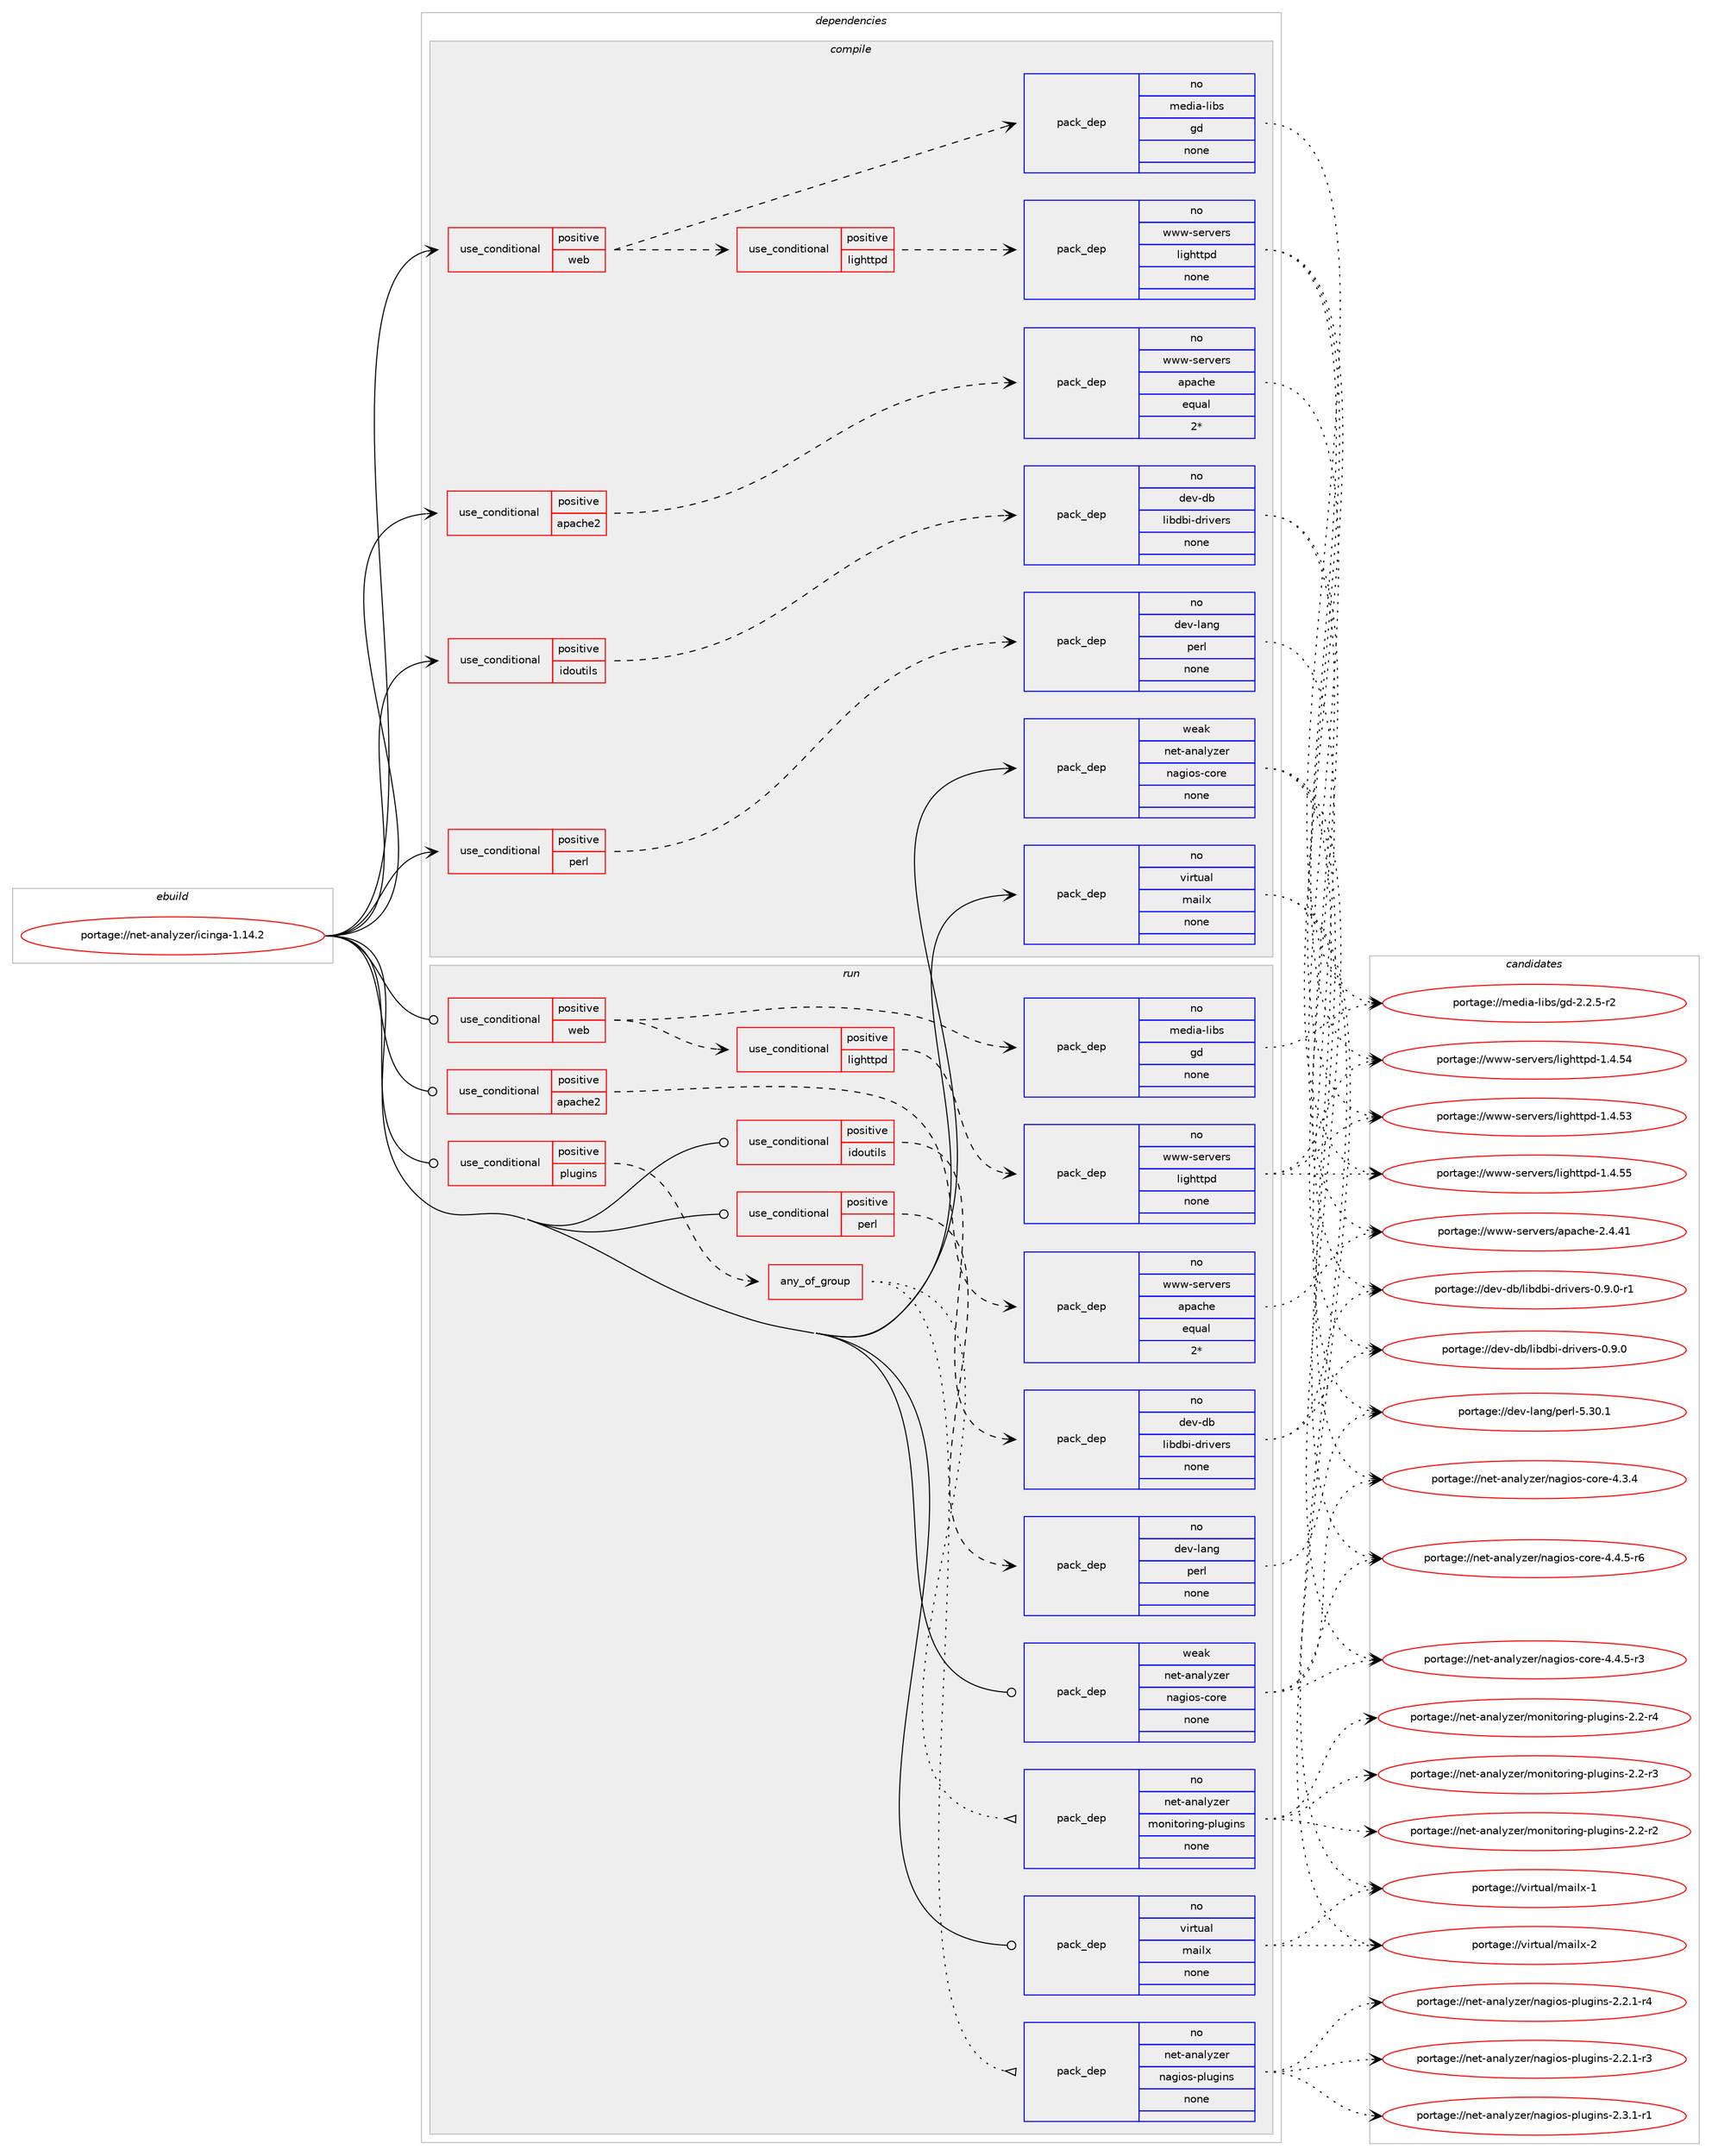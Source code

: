 digraph prolog {

# *************
# Graph options
# *************

newrank=true;
concentrate=true;
compound=true;
graph [rankdir=LR,fontname=Helvetica,fontsize=10,ranksep=1.5];#, ranksep=2.5, nodesep=0.2];
edge  [arrowhead=vee];
node  [fontname=Helvetica,fontsize=10];

# **********
# The ebuild
# **********

subgraph cluster_leftcol {
color=gray;
rank=same;
label=<<i>ebuild</i>>;
id [label="portage://net-analyzer/icinga-1.14.2", color=red, width=4, href="../net-analyzer/icinga-1.14.2.svg"];
}

# ****************
# The dependencies
# ****************

subgraph cluster_midcol {
color=gray;
label=<<i>dependencies</i>>;
subgraph cluster_compile {
fillcolor="#eeeeee";
style=filled;
label=<<i>compile</i>>;
subgraph cond36320 {
dependency160962 [label=<<TABLE BORDER="0" CELLBORDER="1" CELLSPACING="0" CELLPADDING="4"><TR><TD ROWSPAN="3" CELLPADDING="10">use_conditional</TD></TR><TR><TD>positive</TD></TR><TR><TD>apache2</TD></TR></TABLE>>, shape=none, color=red];
subgraph pack122024 {
dependency160963 [label=<<TABLE BORDER="0" CELLBORDER="1" CELLSPACING="0" CELLPADDING="4" WIDTH="220"><TR><TD ROWSPAN="6" CELLPADDING="30">pack_dep</TD></TR><TR><TD WIDTH="110">no</TD></TR><TR><TD>www-servers</TD></TR><TR><TD>apache</TD></TR><TR><TD>equal</TD></TR><TR><TD>2*</TD></TR></TABLE>>, shape=none, color=blue];
}
dependency160962:e -> dependency160963:w [weight=20,style="dashed",arrowhead="vee"];
}
id:e -> dependency160962:w [weight=20,style="solid",arrowhead="vee"];
subgraph cond36321 {
dependency160964 [label=<<TABLE BORDER="0" CELLBORDER="1" CELLSPACING="0" CELLPADDING="4"><TR><TD ROWSPAN="3" CELLPADDING="10">use_conditional</TD></TR><TR><TD>positive</TD></TR><TR><TD>idoutils</TD></TR></TABLE>>, shape=none, color=red];
subgraph pack122025 {
dependency160965 [label=<<TABLE BORDER="0" CELLBORDER="1" CELLSPACING="0" CELLPADDING="4" WIDTH="220"><TR><TD ROWSPAN="6" CELLPADDING="30">pack_dep</TD></TR><TR><TD WIDTH="110">no</TD></TR><TR><TD>dev-db</TD></TR><TR><TD>libdbi-drivers</TD></TR><TR><TD>none</TD></TR><TR><TD></TD></TR></TABLE>>, shape=none, color=blue];
}
dependency160964:e -> dependency160965:w [weight=20,style="dashed",arrowhead="vee"];
}
id:e -> dependency160964:w [weight=20,style="solid",arrowhead="vee"];
subgraph cond36322 {
dependency160966 [label=<<TABLE BORDER="0" CELLBORDER="1" CELLSPACING="0" CELLPADDING="4"><TR><TD ROWSPAN="3" CELLPADDING="10">use_conditional</TD></TR><TR><TD>positive</TD></TR><TR><TD>perl</TD></TR></TABLE>>, shape=none, color=red];
subgraph pack122026 {
dependency160967 [label=<<TABLE BORDER="0" CELLBORDER="1" CELLSPACING="0" CELLPADDING="4" WIDTH="220"><TR><TD ROWSPAN="6" CELLPADDING="30">pack_dep</TD></TR><TR><TD WIDTH="110">no</TD></TR><TR><TD>dev-lang</TD></TR><TR><TD>perl</TD></TR><TR><TD>none</TD></TR><TR><TD></TD></TR></TABLE>>, shape=none, color=blue];
}
dependency160966:e -> dependency160967:w [weight=20,style="dashed",arrowhead="vee"];
}
id:e -> dependency160966:w [weight=20,style="solid",arrowhead="vee"];
subgraph cond36323 {
dependency160968 [label=<<TABLE BORDER="0" CELLBORDER="1" CELLSPACING="0" CELLPADDING="4"><TR><TD ROWSPAN="3" CELLPADDING="10">use_conditional</TD></TR><TR><TD>positive</TD></TR><TR><TD>web</TD></TR></TABLE>>, shape=none, color=red];
subgraph pack122027 {
dependency160969 [label=<<TABLE BORDER="0" CELLBORDER="1" CELLSPACING="0" CELLPADDING="4" WIDTH="220"><TR><TD ROWSPAN="6" CELLPADDING="30">pack_dep</TD></TR><TR><TD WIDTH="110">no</TD></TR><TR><TD>media-libs</TD></TR><TR><TD>gd</TD></TR><TR><TD>none</TD></TR><TR><TD></TD></TR></TABLE>>, shape=none, color=blue];
}
dependency160968:e -> dependency160969:w [weight=20,style="dashed",arrowhead="vee"];
subgraph cond36324 {
dependency160970 [label=<<TABLE BORDER="0" CELLBORDER="1" CELLSPACING="0" CELLPADDING="4"><TR><TD ROWSPAN="3" CELLPADDING="10">use_conditional</TD></TR><TR><TD>positive</TD></TR><TR><TD>lighttpd</TD></TR></TABLE>>, shape=none, color=red];
subgraph pack122028 {
dependency160971 [label=<<TABLE BORDER="0" CELLBORDER="1" CELLSPACING="0" CELLPADDING="4" WIDTH="220"><TR><TD ROWSPAN="6" CELLPADDING="30">pack_dep</TD></TR><TR><TD WIDTH="110">no</TD></TR><TR><TD>www-servers</TD></TR><TR><TD>lighttpd</TD></TR><TR><TD>none</TD></TR><TR><TD></TD></TR></TABLE>>, shape=none, color=blue];
}
dependency160970:e -> dependency160971:w [weight=20,style="dashed",arrowhead="vee"];
}
dependency160968:e -> dependency160970:w [weight=20,style="dashed",arrowhead="vee"];
}
id:e -> dependency160968:w [weight=20,style="solid",arrowhead="vee"];
subgraph pack122029 {
dependency160972 [label=<<TABLE BORDER="0" CELLBORDER="1" CELLSPACING="0" CELLPADDING="4" WIDTH="220"><TR><TD ROWSPAN="6" CELLPADDING="30">pack_dep</TD></TR><TR><TD WIDTH="110">no</TD></TR><TR><TD>virtual</TD></TR><TR><TD>mailx</TD></TR><TR><TD>none</TD></TR><TR><TD></TD></TR></TABLE>>, shape=none, color=blue];
}
id:e -> dependency160972:w [weight=20,style="solid",arrowhead="vee"];
subgraph pack122030 {
dependency160973 [label=<<TABLE BORDER="0" CELLBORDER="1" CELLSPACING="0" CELLPADDING="4" WIDTH="220"><TR><TD ROWSPAN="6" CELLPADDING="30">pack_dep</TD></TR><TR><TD WIDTH="110">weak</TD></TR><TR><TD>net-analyzer</TD></TR><TR><TD>nagios-core</TD></TR><TR><TD>none</TD></TR><TR><TD></TD></TR></TABLE>>, shape=none, color=blue];
}
id:e -> dependency160973:w [weight=20,style="solid",arrowhead="vee"];
}
subgraph cluster_compileandrun {
fillcolor="#eeeeee";
style=filled;
label=<<i>compile and run</i>>;
}
subgraph cluster_run {
fillcolor="#eeeeee";
style=filled;
label=<<i>run</i>>;
subgraph cond36325 {
dependency160974 [label=<<TABLE BORDER="0" CELLBORDER="1" CELLSPACING="0" CELLPADDING="4"><TR><TD ROWSPAN="3" CELLPADDING="10">use_conditional</TD></TR><TR><TD>positive</TD></TR><TR><TD>apache2</TD></TR></TABLE>>, shape=none, color=red];
subgraph pack122031 {
dependency160975 [label=<<TABLE BORDER="0" CELLBORDER="1" CELLSPACING="0" CELLPADDING="4" WIDTH="220"><TR><TD ROWSPAN="6" CELLPADDING="30">pack_dep</TD></TR><TR><TD WIDTH="110">no</TD></TR><TR><TD>www-servers</TD></TR><TR><TD>apache</TD></TR><TR><TD>equal</TD></TR><TR><TD>2*</TD></TR></TABLE>>, shape=none, color=blue];
}
dependency160974:e -> dependency160975:w [weight=20,style="dashed",arrowhead="vee"];
}
id:e -> dependency160974:w [weight=20,style="solid",arrowhead="odot"];
subgraph cond36326 {
dependency160976 [label=<<TABLE BORDER="0" CELLBORDER="1" CELLSPACING="0" CELLPADDING="4"><TR><TD ROWSPAN="3" CELLPADDING="10">use_conditional</TD></TR><TR><TD>positive</TD></TR><TR><TD>idoutils</TD></TR></TABLE>>, shape=none, color=red];
subgraph pack122032 {
dependency160977 [label=<<TABLE BORDER="0" CELLBORDER="1" CELLSPACING="0" CELLPADDING="4" WIDTH="220"><TR><TD ROWSPAN="6" CELLPADDING="30">pack_dep</TD></TR><TR><TD WIDTH="110">no</TD></TR><TR><TD>dev-db</TD></TR><TR><TD>libdbi-drivers</TD></TR><TR><TD>none</TD></TR><TR><TD></TD></TR></TABLE>>, shape=none, color=blue];
}
dependency160976:e -> dependency160977:w [weight=20,style="dashed",arrowhead="vee"];
}
id:e -> dependency160976:w [weight=20,style="solid",arrowhead="odot"];
subgraph cond36327 {
dependency160978 [label=<<TABLE BORDER="0" CELLBORDER="1" CELLSPACING="0" CELLPADDING="4"><TR><TD ROWSPAN="3" CELLPADDING="10">use_conditional</TD></TR><TR><TD>positive</TD></TR><TR><TD>perl</TD></TR></TABLE>>, shape=none, color=red];
subgraph pack122033 {
dependency160979 [label=<<TABLE BORDER="0" CELLBORDER="1" CELLSPACING="0" CELLPADDING="4" WIDTH="220"><TR><TD ROWSPAN="6" CELLPADDING="30">pack_dep</TD></TR><TR><TD WIDTH="110">no</TD></TR><TR><TD>dev-lang</TD></TR><TR><TD>perl</TD></TR><TR><TD>none</TD></TR><TR><TD></TD></TR></TABLE>>, shape=none, color=blue];
}
dependency160978:e -> dependency160979:w [weight=20,style="dashed",arrowhead="vee"];
}
id:e -> dependency160978:w [weight=20,style="solid",arrowhead="odot"];
subgraph cond36328 {
dependency160980 [label=<<TABLE BORDER="0" CELLBORDER="1" CELLSPACING="0" CELLPADDING="4"><TR><TD ROWSPAN="3" CELLPADDING="10">use_conditional</TD></TR><TR><TD>positive</TD></TR><TR><TD>plugins</TD></TR></TABLE>>, shape=none, color=red];
subgraph any2466 {
dependency160981 [label=<<TABLE BORDER="0" CELLBORDER="1" CELLSPACING="0" CELLPADDING="4"><TR><TD CELLPADDING="10">any_of_group</TD></TR></TABLE>>, shape=none, color=red];subgraph pack122034 {
dependency160982 [label=<<TABLE BORDER="0" CELLBORDER="1" CELLSPACING="0" CELLPADDING="4" WIDTH="220"><TR><TD ROWSPAN="6" CELLPADDING="30">pack_dep</TD></TR><TR><TD WIDTH="110">no</TD></TR><TR><TD>net-analyzer</TD></TR><TR><TD>monitoring-plugins</TD></TR><TR><TD>none</TD></TR><TR><TD></TD></TR></TABLE>>, shape=none, color=blue];
}
dependency160981:e -> dependency160982:w [weight=20,style="dotted",arrowhead="oinv"];
subgraph pack122035 {
dependency160983 [label=<<TABLE BORDER="0" CELLBORDER="1" CELLSPACING="0" CELLPADDING="4" WIDTH="220"><TR><TD ROWSPAN="6" CELLPADDING="30">pack_dep</TD></TR><TR><TD WIDTH="110">no</TD></TR><TR><TD>net-analyzer</TD></TR><TR><TD>nagios-plugins</TD></TR><TR><TD>none</TD></TR><TR><TD></TD></TR></TABLE>>, shape=none, color=blue];
}
dependency160981:e -> dependency160983:w [weight=20,style="dotted",arrowhead="oinv"];
}
dependency160980:e -> dependency160981:w [weight=20,style="dashed",arrowhead="vee"];
}
id:e -> dependency160980:w [weight=20,style="solid",arrowhead="odot"];
subgraph cond36329 {
dependency160984 [label=<<TABLE BORDER="0" CELLBORDER="1" CELLSPACING="0" CELLPADDING="4"><TR><TD ROWSPAN="3" CELLPADDING="10">use_conditional</TD></TR><TR><TD>positive</TD></TR><TR><TD>web</TD></TR></TABLE>>, shape=none, color=red];
subgraph pack122036 {
dependency160985 [label=<<TABLE BORDER="0" CELLBORDER="1" CELLSPACING="0" CELLPADDING="4" WIDTH="220"><TR><TD ROWSPAN="6" CELLPADDING="30">pack_dep</TD></TR><TR><TD WIDTH="110">no</TD></TR><TR><TD>media-libs</TD></TR><TR><TD>gd</TD></TR><TR><TD>none</TD></TR><TR><TD></TD></TR></TABLE>>, shape=none, color=blue];
}
dependency160984:e -> dependency160985:w [weight=20,style="dashed",arrowhead="vee"];
subgraph cond36330 {
dependency160986 [label=<<TABLE BORDER="0" CELLBORDER="1" CELLSPACING="0" CELLPADDING="4"><TR><TD ROWSPAN="3" CELLPADDING="10">use_conditional</TD></TR><TR><TD>positive</TD></TR><TR><TD>lighttpd</TD></TR></TABLE>>, shape=none, color=red];
subgraph pack122037 {
dependency160987 [label=<<TABLE BORDER="0" CELLBORDER="1" CELLSPACING="0" CELLPADDING="4" WIDTH="220"><TR><TD ROWSPAN="6" CELLPADDING="30">pack_dep</TD></TR><TR><TD WIDTH="110">no</TD></TR><TR><TD>www-servers</TD></TR><TR><TD>lighttpd</TD></TR><TR><TD>none</TD></TR><TR><TD></TD></TR></TABLE>>, shape=none, color=blue];
}
dependency160986:e -> dependency160987:w [weight=20,style="dashed",arrowhead="vee"];
}
dependency160984:e -> dependency160986:w [weight=20,style="dashed",arrowhead="vee"];
}
id:e -> dependency160984:w [weight=20,style="solid",arrowhead="odot"];
subgraph pack122038 {
dependency160988 [label=<<TABLE BORDER="0" CELLBORDER="1" CELLSPACING="0" CELLPADDING="4" WIDTH="220"><TR><TD ROWSPAN="6" CELLPADDING="30">pack_dep</TD></TR><TR><TD WIDTH="110">no</TD></TR><TR><TD>virtual</TD></TR><TR><TD>mailx</TD></TR><TR><TD>none</TD></TR><TR><TD></TD></TR></TABLE>>, shape=none, color=blue];
}
id:e -> dependency160988:w [weight=20,style="solid",arrowhead="odot"];
subgraph pack122039 {
dependency160989 [label=<<TABLE BORDER="0" CELLBORDER="1" CELLSPACING="0" CELLPADDING="4" WIDTH="220"><TR><TD ROWSPAN="6" CELLPADDING="30">pack_dep</TD></TR><TR><TD WIDTH="110">weak</TD></TR><TR><TD>net-analyzer</TD></TR><TR><TD>nagios-core</TD></TR><TR><TD>none</TD></TR><TR><TD></TD></TR></TABLE>>, shape=none, color=blue];
}
id:e -> dependency160989:w [weight=20,style="solid",arrowhead="odot"];
}
}

# **************
# The candidates
# **************

subgraph cluster_choices {
rank=same;
color=gray;
label=<<i>candidates</i>>;

subgraph choice122024 {
color=black;
nodesep=1;
choice119119119451151011141181011141154797112979910410145504652465249 [label="portage://www-servers/apache-2.4.41", color=red, width=4,href="../www-servers/apache-2.4.41.svg"];
dependency160963:e -> choice119119119451151011141181011141154797112979910410145504652465249:w [style=dotted,weight="100"];
}
subgraph choice122025 {
color=black;
nodesep=1;
choice1001011184510098471081059810098105451001141051181011141154548465746484511449 [label="portage://dev-db/libdbi-drivers-0.9.0-r1", color=red, width=4,href="../dev-db/libdbi-drivers-0.9.0-r1.svg"];
choice100101118451009847108105981009810545100114105118101114115454846574648 [label="portage://dev-db/libdbi-drivers-0.9.0", color=red, width=4,href="../dev-db/libdbi-drivers-0.9.0.svg"];
dependency160965:e -> choice1001011184510098471081059810098105451001141051181011141154548465746484511449:w [style=dotted,weight="100"];
dependency160965:e -> choice100101118451009847108105981009810545100114105118101114115454846574648:w [style=dotted,weight="100"];
}
subgraph choice122026 {
color=black;
nodesep=1;
choice10010111845108971101034711210111410845534651484649 [label="portage://dev-lang/perl-5.30.1", color=red, width=4,href="../dev-lang/perl-5.30.1.svg"];
dependency160967:e -> choice10010111845108971101034711210111410845534651484649:w [style=dotted,weight="100"];
}
subgraph choice122027 {
color=black;
nodesep=1;
choice109101100105974510810598115471031004550465046534511450 [label="portage://media-libs/gd-2.2.5-r2", color=red, width=4,href="../media-libs/gd-2.2.5-r2.svg"];
dependency160969:e -> choice109101100105974510810598115471031004550465046534511450:w [style=dotted,weight="100"];
}
subgraph choice122028 {
color=black;
nodesep=1;
choice119119119451151011141181011141154710810510310411611611210045494652465353 [label="portage://www-servers/lighttpd-1.4.55", color=red, width=4,href="../www-servers/lighttpd-1.4.55.svg"];
choice119119119451151011141181011141154710810510310411611611210045494652465352 [label="portage://www-servers/lighttpd-1.4.54", color=red, width=4,href="../www-servers/lighttpd-1.4.54.svg"];
choice119119119451151011141181011141154710810510310411611611210045494652465351 [label="portage://www-servers/lighttpd-1.4.53", color=red, width=4,href="../www-servers/lighttpd-1.4.53.svg"];
dependency160971:e -> choice119119119451151011141181011141154710810510310411611611210045494652465353:w [style=dotted,weight="100"];
dependency160971:e -> choice119119119451151011141181011141154710810510310411611611210045494652465352:w [style=dotted,weight="100"];
dependency160971:e -> choice119119119451151011141181011141154710810510310411611611210045494652465351:w [style=dotted,weight="100"];
}
subgraph choice122029 {
color=black;
nodesep=1;
choice1181051141161179710847109971051081204550 [label="portage://virtual/mailx-2", color=red, width=4,href="../virtual/mailx-2.svg"];
choice1181051141161179710847109971051081204549 [label="portage://virtual/mailx-1", color=red, width=4,href="../virtual/mailx-1.svg"];
dependency160972:e -> choice1181051141161179710847109971051081204550:w [style=dotted,weight="100"];
dependency160972:e -> choice1181051141161179710847109971051081204549:w [style=dotted,weight="100"];
}
subgraph choice122030 {
color=black;
nodesep=1;
choice110101116459711097108121122101114471109710310511111545991111141014552465246534511454 [label="portage://net-analyzer/nagios-core-4.4.5-r6", color=red, width=4,href="../net-analyzer/nagios-core-4.4.5-r6.svg"];
choice110101116459711097108121122101114471109710310511111545991111141014552465246534511451 [label="portage://net-analyzer/nagios-core-4.4.5-r3", color=red, width=4,href="../net-analyzer/nagios-core-4.4.5-r3.svg"];
choice11010111645971109710812112210111447110971031051111154599111114101455246514652 [label="portage://net-analyzer/nagios-core-4.3.4", color=red, width=4,href="../net-analyzer/nagios-core-4.3.4.svg"];
dependency160973:e -> choice110101116459711097108121122101114471109710310511111545991111141014552465246534511454:w [style=dotted,weight="100"];
dependency160973:e -> choice110101116459711097108121122101114471109710310511111545991111141014552465246534511451:w [style=dotted,weight="100"];
dependency160973:e -> choice11010111645971109710812112210111447110971031051111154599111114101455246514652:w [style=dotted,weight="100"];
}
subgraph choice122031 {
color=black;
nodesep=1;
choice119119119451151011141181011141154797112979910410145504652465249 [label="portage://www-servers/apache-2.4.41", color=red, width=4,href="../www-servers/apache-2.4.41.svg"];
dependency160975:e -> choice119119119451151011141181011141154797112979910410145504652465249:w [style=dotted,weight="100"];
}
subgraph choice122032 {
color=black;
nodesep=1;
choice1001011184510098471081059810098105451001141051181011141154548465746484511449 [label="portage://dev-db/libdbi-drivers-0.9.0-r1", color=red, width=4,href="../dev-db/libdbi-drivers-0.9.0-r1.svg"];
choice100101118451009847108105981009810545100114105118101114115454846574648 [label="portage://dev-db/libdbi-drivers-0.9.0", color=red, width=4,href="../dev-db/libdbi-drivers-0.9.0.svg"];
dependency160977:e -> choice1001011184510098471081059810098105451001141051181011141154548465746484511449:w [style=dotted,weight="100"];
dependency160977:e -> choice100101118451009847108105981009810545100114105118101114115454846574648:w [style=dotted,weight="100"];
}
subgraph choice122033 {
color=black;
nodesep=1;
choice10010111845108971101034711210111410845534651484649 [label="portage://dev-lang/perl-5.30.1", color=red, width=4,href="../dev-lang/perl-5.30.1.svg"];
dependency160979:e -> choice10010111845108971101034711210111410845534651484649:w [style=dotted,weight="100"];
}
subgraph choice122034 {
color=black;
nodesep=1;
choice1101011164597110971081211221011144710911111010511611111410511010345112108117103105110115455046504511452 [label="portage://net-analyzer/monitoring-plugins-2.2-r4", color=red, width=4,href="../net-analyzer/monitoring-plugins-2.2-r4.svg"];
choice1101011164597110971081211221011144710911111010511611111410511010345112108117103105110115455046504511451 [label="portage://net-analyzer/monitoring-plugins-2.2-r3", color=red, width=4,href="../net-analyzer/monitoring-plugins-2.2-r3.svg"];
choice1101011164597110971081211221011144710911111010511611111410511010345112108117103105110115455046504511450 [label="portage://net-analyzer/monitoring-plugins-2.2-r2", color=red, width=4,href="../net-analyzer/monitoring-plugins-2.2-r2.svg"];
dependency160982:e -> choice1101011164597110971081211221011144710911111010511611111410511010345112108117103105110115455046504511452:w [style=dotted,weight="100"];
dependency160982:e -> choice1101011164597110971081211221011144710911111010511611111410511010345112108117103105110115455046504511451:w [style=dotted,weight="100"];
dependency160982:e -> choice1101011164597110971081211221011144710911111010511611111410511010345112108117103105110115455046504511450:w [style=dotted,weight="100"];
}
subgraph choice122035 {
color=black;
nodesep=1;
choice1101011164597110971081211221011144711097103105111115451121081171031051101154550465146494511449 [label="portage://net-analyzer/nagios-plugins-2.3.1-r1", color=red, width=4,href="../net-analyzer/nagios-plugins-2.3.1-r1.svg"];
choice1101011164597110971081211221011144711097103105111115451121081171031051101154550465046494511452 [label="portage://net-analyzer/nagios-plugins-2.2.1-r4", color=red, width=4,href="../net-analyzer/nagios-plugins-2.2.1-r4.svg"];
choice1101011164597110971081211221011144711097103105111115451121081171031051101154550465046494511451 [label="portage://net-analyzer/nagios-plugins-2.2.1-r3", color=red, width=4,href="../net-analyzer/nagios-plugins-2.2.1-r3.svg"];
dependency160983:e -> choice1101011164597110971081211221011144711097103105111115451121081171031051101154550465146494511449:w [style=dotted,weight="100"];
dependency160983:e -> choice1101011164597110971081211221011144711097103105111115451121081171031051101154550465046494511452:w [style=dotted,weight="100"];
dependency160983:e -> choice1101011164597110971081211221011144711097103105111115451121081171031051101154550465046494511451:w [style=dotted,weight="100"];
}
subgraph choice122036 {
color=black;
nodesep=1;
choice109101100105974510810598115471031004550465046534511450 [label="portage://media-libs/gd-2.2.5-r2", color=red, width=4,href="../media-libs/gd-2.2.5-r2.svg"];
dependency160985:e -> choice109101100105974510810598115471031004550465046534511450:w [style=dotted,weight="100"];
}
subgraph choice122037 {
color=black;
nodesep=1;
choice119119119451151011141181011141154710810510310411611611210045494652465353 [label="portage://www-servers/lighttpd-1.4.55", color=red, width=4,href="../www-servers/lighttpd-1.4.55.svg"];
choice119119119451151011141181011141154710810510310411611611210045494652465352 [label="portage://www-servers/lighttpd-1.4.54", color=red, width=4,href="../www-servers/lighttpd-1.4.54.svg"];
choice119119119451151011141181011141154710810510310411611611210045494652465351 [label="portage://www-servers/lighttpd-1.4.53", color=red, width=4,href="../www-servers/lighttpd-1.4.53.svg"];
dependency160987:e -> choice119119119451151011141181011141154710810510310411611611210045494652465353:w [style=dotted,weight="100"];
dependency160987:e -> choice119119119451151011141181011141154710810510310411611611210045494652465352:w [style=dotted,weight="100"];
dependency160987:e -> choice119119119451151011141181011141154710810510310411611611210045494652465351:w [style=dotted,weight="100"];
}
subgraph choice122038 {
color=black;
nodesep=1;
choice1181051141161179710847109971051081204550 [label="portage://virtual/mailx-2", color=red, width=4,href="../virtual/mailx-2.svg"];
choice1181051141161179710847109971051081204549 [label="portage://virtual/mailx-1", color=red, width=4,href="../virtual/mailx-1.svg"];
dependency160988:e -> choice1181051141161179710847109971051081204550:w [style=dotted,weight="100"];
dependency160988:e -> choice1181051141161179710847109971051081204549:w [style=dotted,weight="100"];
}
subgraph choice122039 {
color=black;
nodesep=1;
choice110101116459711097108121122101114471109710310511111545991111141014552465246534511454 [label="portage://net-analyzer/nagios-core-4.4.5-r6", color=red, width=4,href="../net-analyzer/nagios-core-4.4.5-r6.svg"];
choice110101116459711097108121122101114471109710310511111545991111141014552465246534511451 [label="portage://net-analyzer/nagios-core-4.4.5-r3", color=red, width=4,href="../net-analyzer/nagios-core-4.4.5-r3.svg"];
choice11010111645971109710812112210111447110971031051111154599111114101455246514652 [label="portage://net-analyzer/nagios-core-4.3.4", color=red, width=4,href="../net-analyzer/nagios-core-4.3.4.svg"];
dependency160989:e -> choice110101116459711097108121122101114471109710310511111545991111141014552465246534511454:w [style=dotted,weight="100"];
dependency160989:e -> choice110101116459711097108121122101114471109710310511111545991111141014552465246534511451:w [style=dotted,weight="100"];
dependency160989:e -> choice11010111645971109710812112210111447110971031051111154599111114101455246514652:w [style=dotted,weight="100"];
}
}

}

